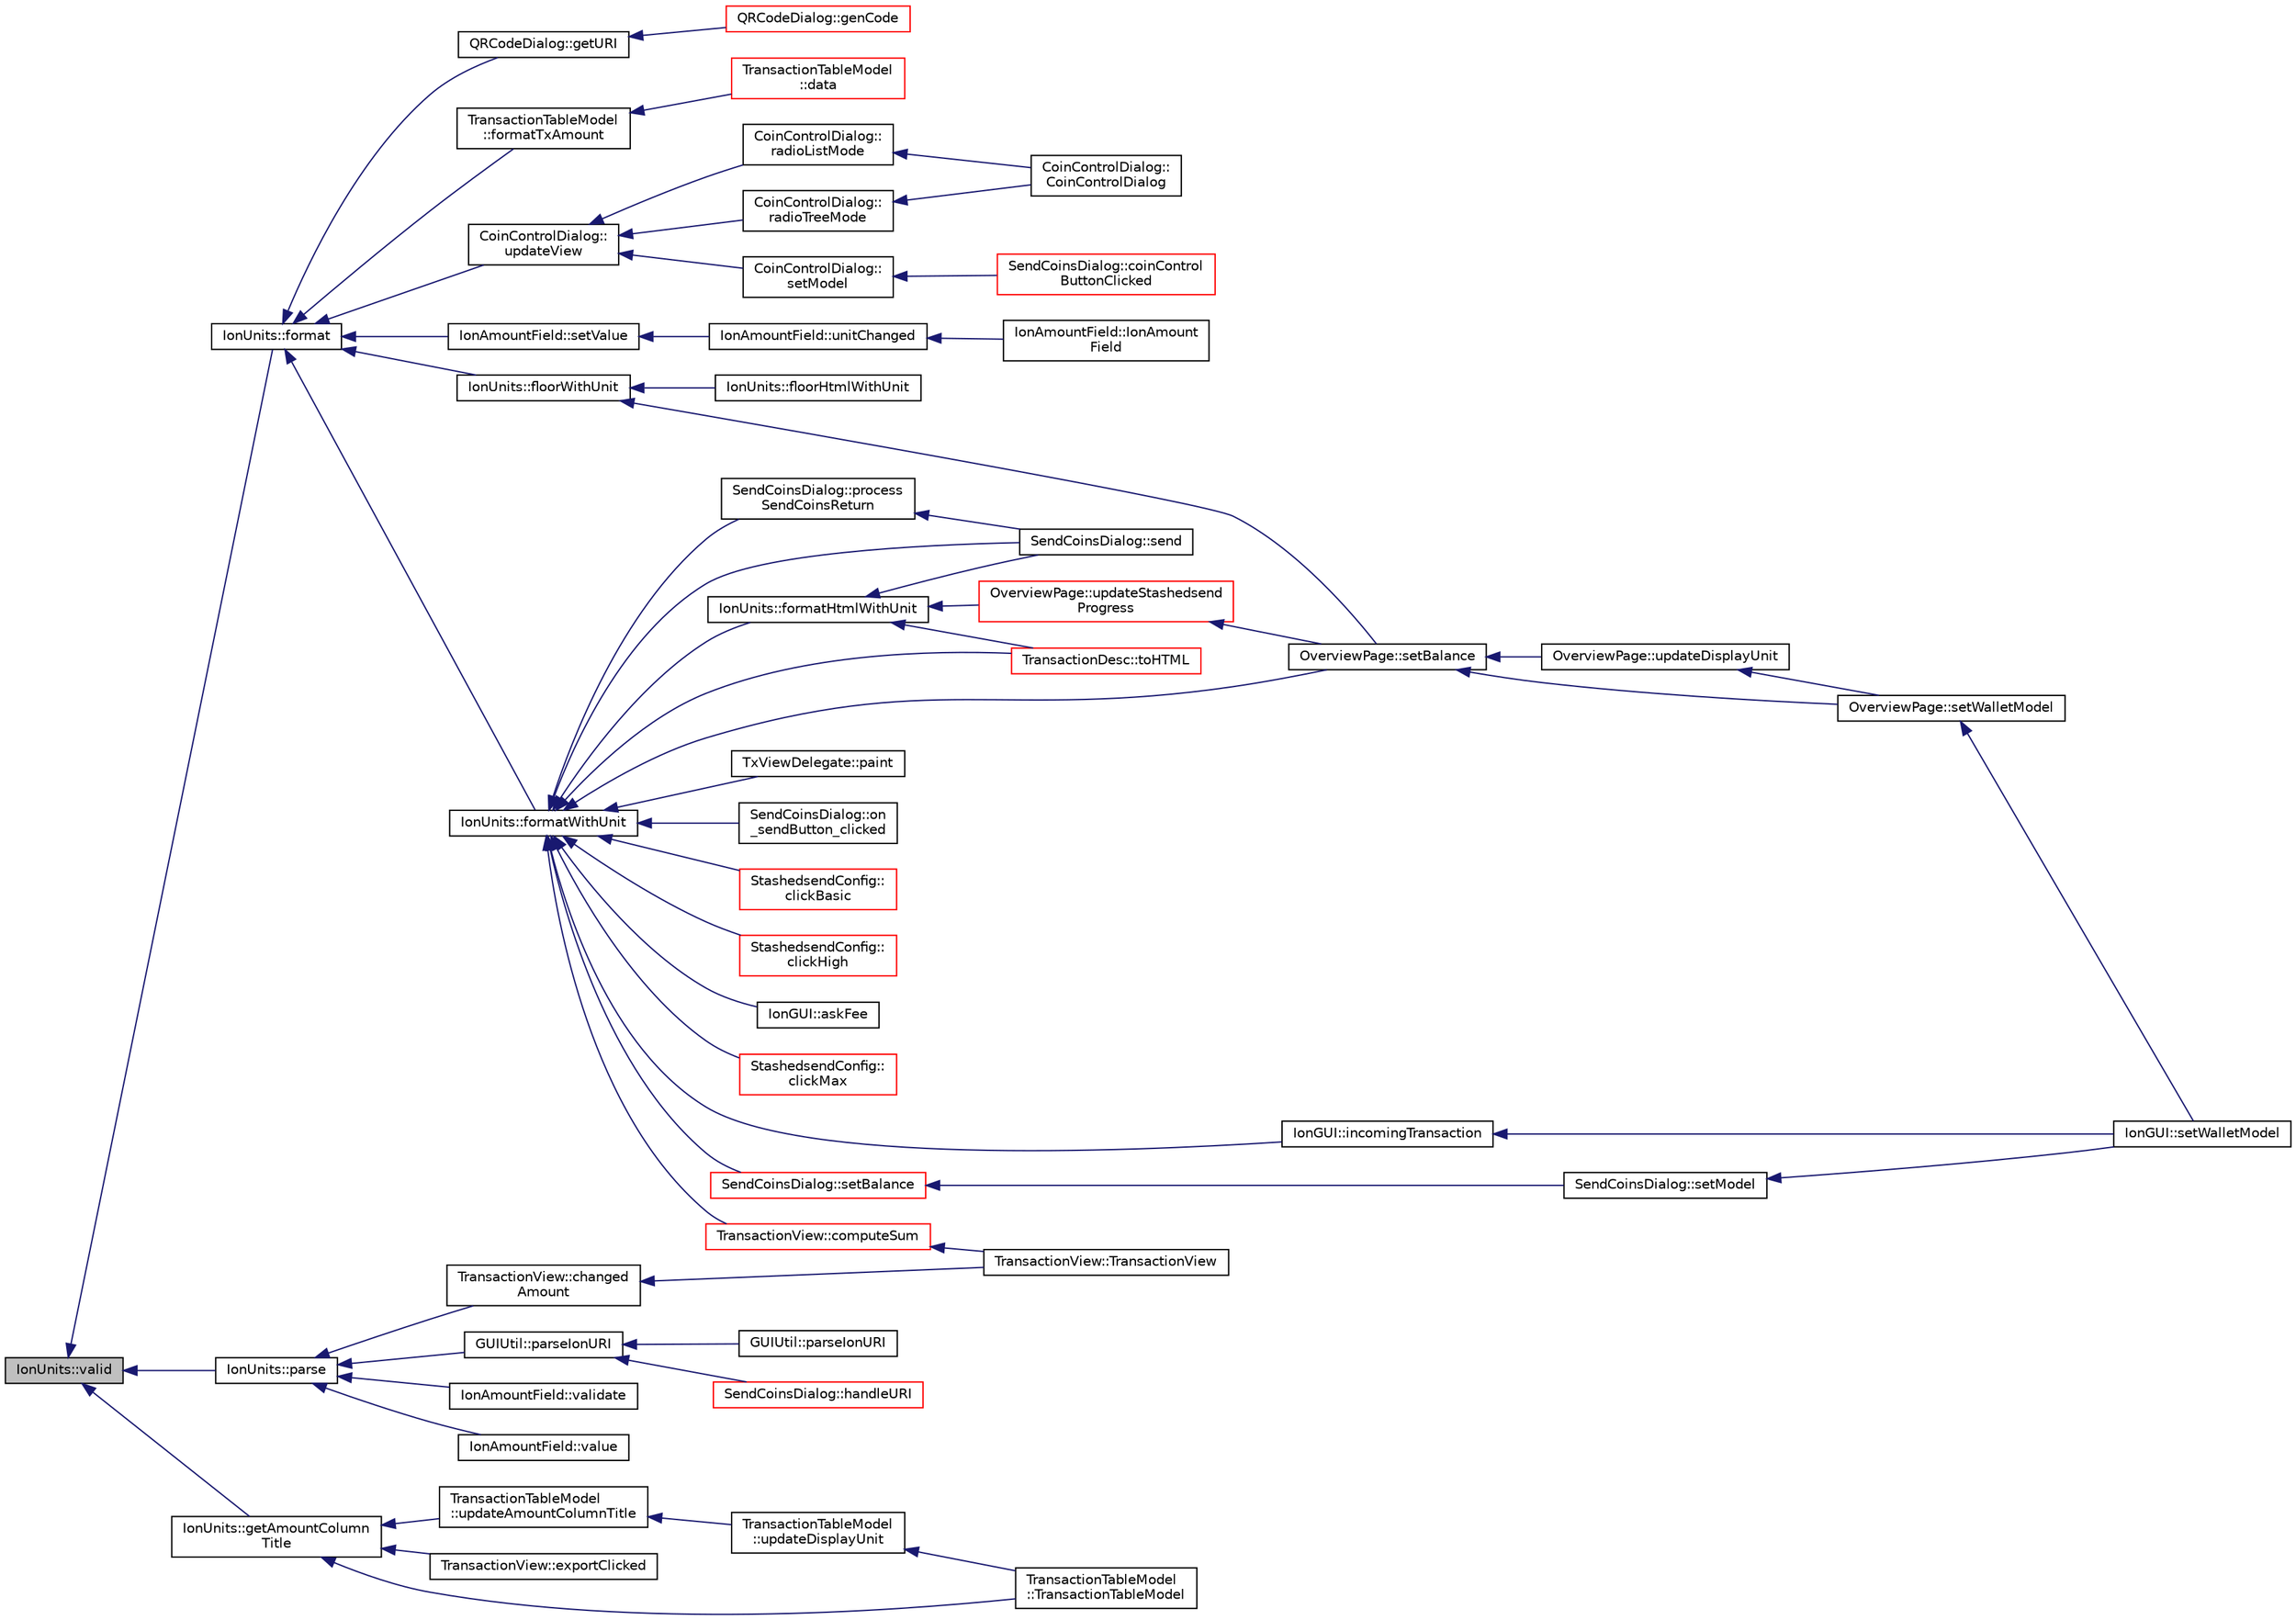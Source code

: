 digraph "IonUnits::valid"
{
  edge [fontname="Helvetica",fontsize="10",labelfontname="Helvetica",labelfontsize="10"];
  node [fontname="Helvetica",fontsize="10",shape=record];
  rankdir="LR";
  Node383 [label="IonUnits::valid",height=0.2,width=0.4,color="black", fillcolor="grey75", style="filled", fontcolor="black"];
  Node383 -> Node384 [dir="back",color="midnightblue",fontsize="10",style="solid",fontname="Helvetica"];
  Node384 [label="IonUnits::format",height=0.2,width=0.4,color="black", fillcolor="white", style="filled",URL="$d7/dab/class_ion_units.html#a7cf8cdbd0a24c418ae91b511fac5bee4",tooltip="Format as string. "];
  Node384 -> Node385 [dir="back",color="midnightblue",fontsize="10",style="solid",fontname="Helvetica"];
  Node385 [label="CoinControlDialog::\lupdateView",height=0.2,width=0.4,color="black", fillcolor="white", style="filled",URL="$dd/dfb/class_coin_control_dialog.html#aadea33050e5c1efd5eae8d2fcfa721f9"];
  Node385 -> Node386 [dir="back",color="midnightblue",fontsize="10",style="solid",fontname="Helvetica"];
  Node386 [label="CoinControlDialog::\lsetModel",height=0.2,width=0.4,color="black", fillcolor="white", style="filled",URL="$dd/dfb/class_coin_control_dialog.html#a4c34a48574814089c54f763a22f5317a"];
  Node386 -> Node387 [dir="back",color="midnightblue",fontsize="10",style="solid",fontname="Helvetica"];
  Node387 [label="SendCoinsDialog::coinControl\lButtonClicked",height=0.2,width=0.4,color="red", fillcolor="white", style="filled",URL="$d6/de6/class_send_coins_dialog.html#a59d757d9e4bea5b380eb480fd79cfb49"];
  Node385 -> Node389 [dir="back",color="midnightblue",fontsize="10",style="solid",fontname="Helvetica"];
  Node389 [label="CoinControlDialog::\lradioTreeMode",height=0.2,width=0.4,color="black", fillcolor="white", style="filled",URL="$dd/dfb/class_coin_control_dialog.html#a1990d478f3ffba666c358a4f1bd395ec"];
  Node389 -> Node390 [dir="back",color="midnightblue",fontsize="10",style="solid",fontname="Helvetica"];
  Node390 [label="CoinControlDialog::\lCoinControlDialog",height=0.2,width=0.4,color="black", fillcolor="white", style="filled",URL="$dd/dfb/class_coin_control_dialog.html#a0945e59c25f956fdab199dbaf252eff5"];
  Node385 -> Node391 [dir="back",color="midnightblue",fontsize="10",style="solid",fontname="Helvetica"];
  Node391 [label="CoinControlDialog::\lradioListMode",height=0.2,width=0.4,color="black", fillcolor="white", style="filled",URL="$dd/dfb/class_coin_control_dialog.html#a775c6d290cb63667a434b09072094533"];
  Node391 -> Node390 [dir="back",color="midnightblue",fontsize="10",style="solid",fontname="Helvetica"];
  Node384 -> Node392 [dir="back",color="midnightblue",fontsize="10",style="solid",fontname="Helvetica"];
  Node392 [label="IonAmountField::setValue",height=0.2,width=0.4,color="black", fillcolor="white", style="filled",URL="$db/d1e/class_ion_amount_field.html#aaf462b398d6ce3ad0b098faff7fe61f5"];
  Node392 -> Node393 [dir="back",color="midnightblue",fontsize="10",style="solid",fontname="Helvetica"];
  Node393 [label="IonAmountField::unitChanged",height=0.2,width=0.4,color="black", fillcolor="white", style="filled",URL="$db/d1e/class_ion_amount_field.html#ab132867db4e70f3aba5fb81a68958fc2"];
  Node393 -> Node394 [dir="back",color="midnightblue",fontsize="10",style="solid",fontname="Helvetica"];
  Node394 [label="IonAmountField::IonAmount\lField",height=0.2,width=0.4,color="black", fillcolor="white", style="filled",URL="$db/d1e/class_ion_amount_field.html#ad5484b071ef796866b4d444c7eaa38d4"];
  Node384 -> Node395 [dir="back",color="midnightblue",fontsize="10",style="solid",fontname="Helvetica"];
  Node395 [label="IonUnits::formatWithUnit",height=0.2,width=0.4,color="black", fillcolor="white", style="filled",URL="$d7/dab/class_ion_units.html#a07052cd4b4b8496b73ffe657432a8624",tooltip="Format as string (with unit) "];
  Node395 -> Node396 [dir="back",color="midnightblue",fontsize="10",style="solid",fontname="Helvetica"];
  Node396 [label="IonGUI::askFee",height=0.2,width=0.4,color="black", fillcolor="white", style="filled",URL="$dc/d0b/class_ion_g_u_i.html#a53aaa5c2286e3c045c55b554470c5dee",tooltip="Asks the user whether to pay the transaction fee or to cancel the transaction. "];
  Node395 -> Node397 [dir="back",color="midnightblue",fontsize="10",style="solid",fontname="Helvetica"];
  Node397 [label="IonGUI::incomingTransaction",height=0.2,width=0.4,color="black", fillcolor="white", style="filled",URL="$dc/d0b/class_ion_g_u_i.html#acdb78c5d98fb4528bd0e9f5b9c5ad048",tooltip="Show incoming transaction notification for new transactions. "];
  Node397 -> Node398 [dir="back",color="midnightblue",fontsize="10",style="solid",fontname="Helvetica"];
  Node398 [label="IonGUI::setWalletModel",height=0.2,width=0.4,color="black", fillcolor="white", style="filled",URL="$dc/d0b/class_ion_g_u_i.html#a37f87db65498b036d387c705a749c45d",tooltip="Set the wallet model. "];
  Node395 -> Node399 [dir="back",color="midnightblue",fontsize="10",style="solid",fontname="Helvetica"];
  Node399 [label="IonUnits::formatHtmlWithUnit",height=0.2,width=0.4,color="black", fillcolor="white", style="filled",URL="$d7/dab/class_ion_units.html#a93a4fcdd7d407be3b5ff404c678d7bf3"];
  Node399 -> Node400 [dir="back",color="midnightblue",fontsize="10",style="solid",fontname="Helvetica"];
  Node400 [label="OverviewPage::updateStashedsend\lProgress",height=0.2,width=0.4,color="red", fillcolor="white", style="filled",URL="$d1/d91/class_overview_page.html#acf4dda06d83173e5c701f4953c6a09aa"];
  Node400 -> Node401 [dir="back",color="midnightblue",fontsize="10",style="solid",fontname="Helvetica"];
  Node401 [label="OverviewPage::setBalance",height=0.2,width=0.4,color="black", fillcolor="white", style="filled",URL="$d1/d91/class_overview_page.html#a070a269ea7c7aacf129e6325fcd8343a"];
  Node401 -> Node402 [dir="back",color="midnightblue",fontsize="10",style="solid",fontname="Helvetica"];
  Node402 [label="OverviewPage::setWalletModel",height=0.2,width=0.4,color="black", fillcolor="white", style="filled",URL="$d1/d91/class_overview_page.html#a2ed52a3a87e9c74fee38fa873c9bc71f"];
  Node402 -> Node398 [dir="back",color="midnightblue",fontsize="10",style="solid",fontname="Helvetica"];
  Node401 -> Node403 [dir="back",color="midnightblue",fontsize="10",style="solid",fontname="Helvetica"];
  Node403 [label="OverviewPage::updateDisplayUnit",height=0.2,width=0.4,color="black", fillcolor="white", style="filled",URL="$d1/d91/class_overview_page.html#a03f19b9afd9af4b72d9bba7b0c7cf900"];
  Node403 -> Node402 [dir="back",color="midnightblue",fontsize="10",style="solid",fontname="Helvetica"];
  Node399 -> Node408 [dir="back",color="midnightblue",fontsize="10",style="solid",fontname="Helvetica"];
  Node408 [label="SendCoinsDialog::send",height=0.2,width=0.4,color="black", fillcolor="white", style="filled",URL="$d6/de6/class_send_coins_dialog.html#afd8d436a16ea7dba1276e8fdfdc8b2d3"];
  Node399 -> Node409 [dir="back",color="midnightblue",fontsize="10",style="solid",fontname="Helvetica"];
  Node409 [label="TransactionDesc::toHTML",height=0.2,width=0.4,color="red", fillcolor="white", style="filled",URL="$d4/da9/class_transaction_desc.html#ab7c9dbb2048aae121dd9d75df86e64f4"];
  Node395 -> Node411 [dir="back",color="midnightblue",fontsize="10",style="solid",fontname="Helvetica"];
  Node411 [label="TxViewDelegate::paint",height=0.2,width=0.4,color="black", fillcolor="white", style="filled",URL="$da/db0/class_tx_view_delegate.html#aeb314283e3a3fae5099d95c7b3309d57"];
  Node395 -> Node401 [dir="back",color="midnightblue",fontsize="10",style="solid",fontname="Helvetica"];
  Node395 -> Node412 [dir="back",color="midnightblue",fontsize="10",style="solid",fontname="Helvetica"];
  Node412 [label="SendCoinsDialog::on\l_sendButton_clicked",height=0.2,width=0.4,color="black", fillcolor="white", style="filled",URL="$d6/de6/class_send_coins_dialog.html#a2cab7cf9ea5040b9e2189297f7d3c764"];
  Node395 -> Node408 [dir="back",color="midnightblue",fontsize="10",style="solid",fontname="Helvetica"];
  Node395 -> Node413 [dir="back",color="midnightblue",fontsize="10",style="solid",fontname="Helvetica"];
  Node413 [label="SendCoinsDialog::setBalance",height=0.2,width=0.4,color="red", fillcolor="white", style="filled",URL="$d6/de6/class_send_coins_dialog.html#a7f02f2589cb65b508ccb3b02aad06979"];
  Node413 -> Node414 [dir="back",color="midnightblue",fontsize="10",style="solid",fontname="Helvetica"];
  Node414 [label="SendCoinsDialog::setModel",height=0.2,width=0.4,color="black", fillcolor="white", style="filled",URL="$d6/de6/class_send_coins_dialog.html#a73a6c1b1850a334ee652ac167713a2aa"];
  Node414 -> Node398 [dir="back",color="midnightblue",fontsize="10",style="solid",fontname="Helvetica"];
  Node395 -> Node416 [dir="back",color="midnightblue",fontsize="10",style="solid",fontname="Helvetica"];
  Node416 [label="SendCoinsDialog::process\lSendCoinsReturn",height=0.2,width=0.4,color="black", fillcolor="white", style="filled",URL="$d6/de6/class_send_coins_dialog.html#a349fff162bb43ec63e56e8f7db203a66"];
  Node416 -> Node408 [dir="back",color="midnightblue",fontsize="10",style="solid",fontname="Helvetica"];
  Node395 -> Node417 [dir="back",color="midnightblue",fontsize="10",style="solid",fontname="Helvetica"];
  Node417 [label="StashedsendConfig::\lclickBasic",height=0.2,width=0.4,color="red", fillcolor="white", style="filled",URL="$d9/d44/class_stashedsend_config.html#a6b4fbf9645e083addcc01e87fd0299c9"];
  Node395 -> Node419 [dir="back",color="midnightblue",fontsize="10",style="solid",fontname="Helvetica"];
  Node419 [label="StashedsendConfig::\lclickHigh",height=0.2,width=0.4,color="red", fillcolor="white", style="filled",URL="$d9/d44/class_stashedsend_config.html#a06e5cc8150f163529d46c93085039f03"];
  Node395 -> Node420 [dir="back",color="midnightblue",fontsize="10",style="solid",fontname="Helvetica"];
  Node420 [label="StashedsendConfig::\lclickMax",height=0.2,width=0.4,color="red", fillcolor="white", style="filled",URL="$d9/d44/class_stashedsend_config.html#a1c0027df4b89dd270fdb5f5a09df4236"];
  Node395 -> Node409 [dir="back",color="midnightblue",fontsize="10",style="solid",fontname="Helvetica"];
  Node395 -> Node421 [dir="back",color="midnightblue",fontsize="10",style="solid",fontname="Helvetica"];
  Node421 [label="TransactionView::computeSum",height=0.2,width=0.4,color="red", fillcolor="white", style="filled",URL="$d2/d2c/class_transaction_view.html#abb2ea48a61bb12a0dda9d63952adc50e",tooltip="Compute sum of all selected transactions. "];
  Node421 -> Node422 [dir="back",color="midnightblue",fontsize="10",style="solid",fontname="Helvetica"];
  Node422 [label="TransactionView::TransactionView",height=0.2,width=0.4,color="black", fillcolor="white", style="filled",URL="$d2/d2c/class_transaction_view.html#a0c5e8b90206b4e8b8bf68dd7e319798f"];
  Node384 -> Node425 [dir="back",color="midnightblue",fontsize="10",style="solid",fontname="Helvetica"];
  Node425 [label="IonUnits::floorWithUnit",height=0.2,width=0.4,color="black", fillcolor="white", style="filled",URL="$d7/dab/class_ion_units.html#a1e7cb2ff33bec9e9e01e96d213a5bbfa",tooltip="Format as string (with unit) but floor value up to \"digits\" settings. "];
  Node425 -> Node426 [dir="back",color="midnightblue",fontsize="10",style="solid",fontname="Helvetica"];
  Node426 [label="IonUnits::floorHtmlWithUnit",height=0.2,width=0.4,color="black", fillcolor="white", style="filled",URL="$d7/dab/class_ion_units.html#af0b5d197b2de9335f45141b9ad0fa64d"];
  Node425 -> Node401 [dir="back",color="midnightblue",fontsize="10",style="solid",fontname="Helvetica"];
  Node384 -> Node427 [dir="back",color="midnightblue",fontsize="10",style="solid",fontname="Helvetica"];
  Node427 [label="QRCodeDialog::getURI",height=0.2,width=0.4,color="black", fillcolor="white", style="filled",URL="$db/dd7/class_q_r_code_dialog.html#a4f4b945407ffd62f9a619c158d9ebd5c"];
  Node427 -> Node428 [dir="back",color="midnightblue",fontsize="10",style="solid",fontname="Helvetica"];
  Node428 [label="QRCodeDialog::genCode",height=0.2,width=0.4,color="red", fillcolor="white", style="filled",URL="$db/dd7/class_q_r_code_dialog.html#a72ee8eb3c9145ffd6ea76ac29c305825"];
  Node384 -> Node434 [dir="back",color="midnightblue",fontsize="10",style="solid",fontname="Helvetica"];
  Node434 [label="TransactionTableModel\l::formatTxAmount",height=0.2,width=0.4,color="black", fillcolor="white", style="filled",URL="$d7/dfe/class_transaction_table_model.html#a6a3a35bfb8d6ca2a3615bcbc247f0228"];
  Node434 -> Node435 [dir="back",color="midnightblue",fontsize="10",style="solid",fontname="Helvetica"];
  Node435 [label="TransactionTableModel\l::data",height=0.2,width=0.4,color="red", fillcolor="white", style="filled",URL="$d7/dfe/class_transaction_table_model.html#a02173c31b6014bff182e320217e30e10"];
  Node383 -> Node442 [dir="back",color="midnightblue",fontsize="10",style="solid",fontname="Helvetica"];
  Node442 [label="IonUnits::parse",height=0.2,width=0.4,color="black", fillcolor="white", style="filled",URL="$d7/dab/class_ion_units.html#a25349c520a1994f8c772db61b23208d6",tooltip="Parse string to coin amount. "];
  Node442 -> Node443 [dir="back",color="midnightblue",fontsize="10",style="solid",fontname="Helvetica"];
  Node443 [label="GUIUtil::parseIonURI",height=0.2,width=0.4,color="black", fillcolor="white", style="filled",URL="$d1/d87/namespace_g_u_i_util.html#a8a5f56b34100f25364d1a2e722a2d0e9"];
  Node443 -> Node444 [dir="back",color="midnightblue",fontsize="10",style="solid",fontname="Helvetica"];
  Node444 [label="GUIUtil::parseIonURI",height=0.2,width=0.4,color="black", fillcolor="white", style="filled",URL="$d1/d87/namespace_g_u_i_util.html#aebfd571617456540e737d75f194d0a4f"];
  Node443 -> Node445 [dir="back",color="midnightblue",fontsize="10",style="solid",fontname="Helvetica"];
  Node445 [label="SendCoinsDialog::handleURI",height=0.2,width=0.4,color="red", fillcolor="white", style="filled",URL="$d6/de6/class_send_coins_dialog.html#a0b55c56582d3352734eb01e8a6f404c1"];
  Node442 -> Node448 [dir="back",color="midnightblue",fontsize="10",style="solid",fontname="Helvetica"];
  Node448 [label="IonAmountField::validate",height=0.2,width=0.4,color="black", fillcolor="white", style="filled",URL="$db/d1e/class_ion_amount_field.html#ab211dabc7f42462bdd803748e008f7ed",tooltip="Perform input validation, mark field as invalid if entered value is not valid. "];
  Node442 -> Node449 [dir="back",color="midnightblue",fontsize="10",style="solid",fontname="Helvetica"];
  Node449 [label="IonAmountField::value",height=0.2,width=0.4,color="black", fillcolor="white", style="filled",URL="$db/d1e/class_ion_amount_field.html#ae05bdd88929b4379405c2722cbe7b3cb"];
  Node442 -> Node450 [dir="back",color="midnightblue",fontsize="10",style="solid",fontname="Helvetica"];
  Node450 [label="TransactionView::changed\lAmount",height=0.2,width=0.4,color="black", fillcolor="white", style="filled",URL="$d2/d2c/class_transaction_view.html#a0075048c06bb54da5c5e5d2691198984"];
  Node450 -> Node422 [dir="back",color="midnightblue",fontsize="10",style="solid",fontname="Helvetica"];
  Node383 -> Node451 [dir="back",color="midnightblue",fontsize="10",style="solid",fontname="Helvetica"];
  Node451 [label="IonUnits::getAmountColumn\lTitle",height=0.2,width=0.4,color="black", fillcolor="white", style="filled",URL="$d7/dab/class_ion_units.html#ab76cc8dbce0ff2330495904857452d8f",tooltip="Gets title for amount column including current display unit if optionsModel reference available */..."];
  Node451 -> Node441 [dir="back",color="midnightblue",fontsize="10",style="solid",fontname="Helvetica"];
  Node441 [label="TransactionTableModel\l::TransactionTableModel",height=0.2,width=0.4,color="black", fillcolor="white", style="filled",URL="$d7/dfe/class_transaction_table_model.html#a6c10b7cab9804eee6df9e049a978dc62"];
  Node451 -> Node452 [dir="back",color="midnightblue",fontsize="10",style="solid",fontname="Helvetica"];
  Node452 [label="TransactionTableModel\l::updateAmountColumnTitle",height=0.2,width=0.4,color="black", fillcolor="white", style="filled",URL="$d7/dfe/class_transaction_table_model.html#acbb6e7531f507369ad18b656ad7b3f10",tooltip="Updates the column title to \"Amount (DisplayUnit)\" and emits headerDataChanged() signal for table hea..."];
  Node452 -> Node440 [dir="back",color="midnightblue",fontsize="10",style="solid",fontname="Helvetica"];
  Node440 [label="TransactionTableModel\l::updateDisplayUnit",height=0.2,width=0.4,color="black", fillcolor="white", style="filled",URL="$d7/dfe/class_transaction_table_model.html#a8b73ff7d72ec2dd69790bc61bbe8575e"];
  Node440 -> Node441 [dir="back",color="midnightblue",fontsize="10",style="solid",fontname="Helvetica"];
  Node451 -> Node453 [dir="back",color="midnightblue",fontsize="10",style="solid",fontname="Helvetica"];
  Node453 [label="TransactionView::exportClicked",height=0.2,width=0.4,color="black", fillcolor="white", style="filled",URL="$d2/d2c/class_transaction_view.html#a5983022ff1e5395f87de3c5728eff8da"];
}

